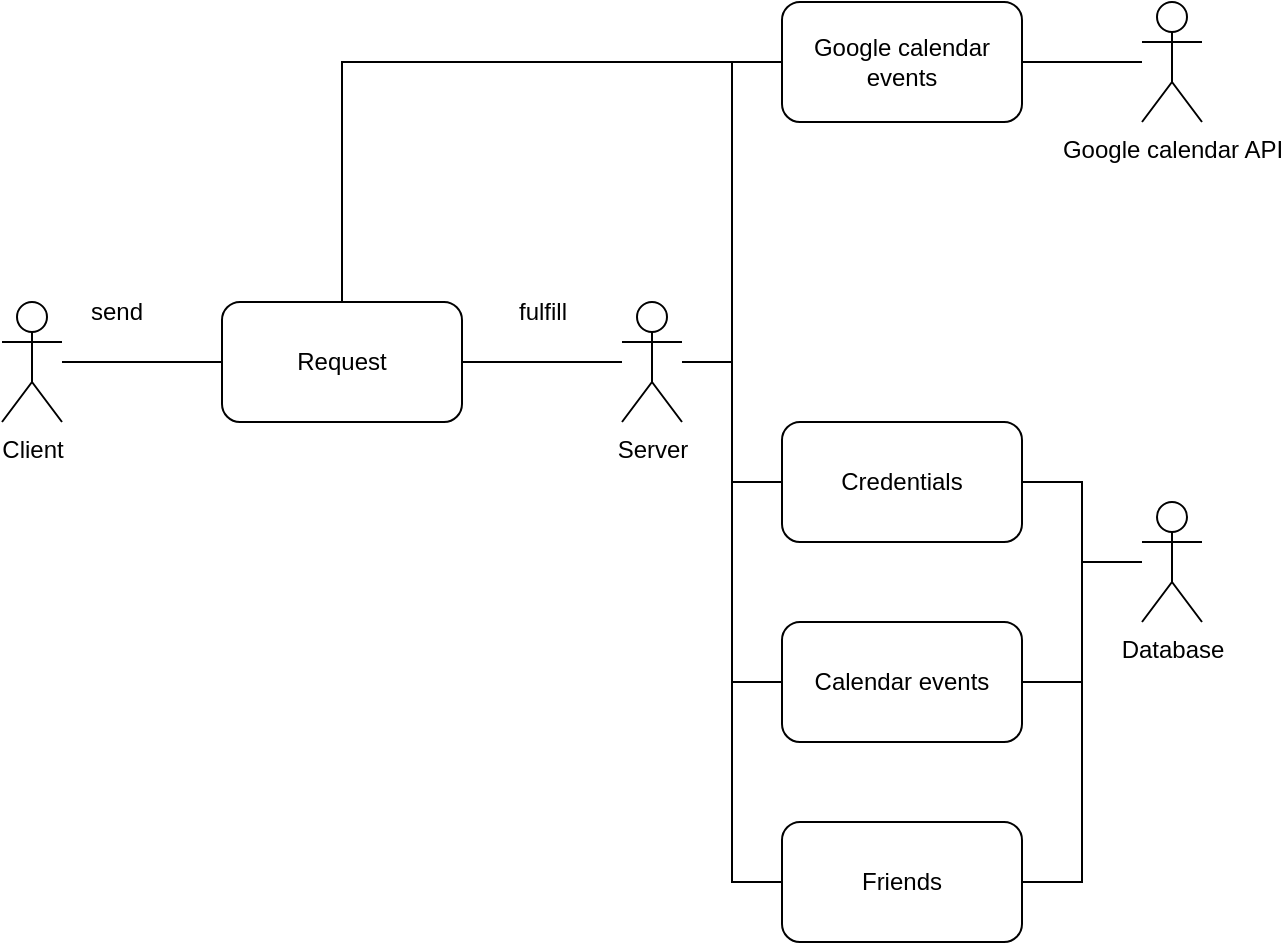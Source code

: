 <mxfile version="10.6.3" type="device"><diagram id="G0emDN0RpI0hrHVHunxv" name="Page-1"><mxGraphModel dx="1394" dy="753" grid="1" gridSize="10" guides="1" tooltips="1" connect="1" arrows="1" fold="1" page="1" pageScale="1" pageWidth="850" pageHeight="1100" math="0" shadow="0"><root><mxCell id="0"/><mxCell id="1" parent="0"/><mxCell id="LyppPNaW---orSMxDMk1-10" value="" style="edgeStyle=orthogonalEdgeStyle;rounded=0;orthogonalLoop=1;jettySize=auto;html=1;entryX=0;entryY=0.5;entryDx=0;entryDy=0;endArrow=none;endFill=0;" edge="1" parent="1" source="LyppPNaW---orSMxDMk1-3" target="LyppPNaW---orSMxDMk1-13"><mxGeometry relative="1" as="geometry"><mxPoint x="250" y="190" as="targetPoint"/></mxGeometry></mxCell><mxCell id="LyppPNaW---orSMxDMk1-3" value="Client" style="shape=umlActor;verticalLabelPosition=bottom;labelBackgroundColor=#ffffff;verticalAlign=top;html=1;outlineConnect=0;" vertex="1" parent="1"><mxGeometry x="140" y="160" width="30" height="60" as="geometry"/></mxCell><mxCell id="LyppPNaW---orSMxDMk1-18" value="" style="edgeStyle=orthogonalEdgeStyle;rounded=0;orthogonalLoop=1;jettySize=auto;html=1;exitX=1;exitY=0.5;exitDx=0;exitDy=0;endArrow=none;endFill=0;" edge="1" parent="1" source="LyppPNaW---orSMxDMk1-13" target="LyppPNaW---orSMxDMk1-17"><mxGeometry relative="1" as="geometry"><mxPoint x="280" y="190" as="sourcePoint"/></mxGeometry></mxCell><mxCell id="LyppPNaW---orSMxDMk1-24" style="edgeStyle=orthogonalEdgeStyle;rounded=0;orthogonalLoop=1;jettySize=auto;html=1;entryX=0;entryY=0.5;entryDx=0;entryDy=0;endArrow=none;endFill=0;" edge="1" parent="1" source="LyppPNaW---orSMxDMk1-17" target="LyppPNaW---orSMxDMk1-21"><mxGeometry relative="1" as="geometry"/></mxCell><mxCell id="LyppPNaW---orSMxDMk1-28" style="edgeStyle=orthogonalEdgeStyle;rounded=0;orthogonalLoop=1;jettySize=auto;html=1;entryX=0;entryY=0.5;entryDx=0;entryDy=0;endArrow=none;endFill=0;" edge="1" parent="1" source="LyppPNaW---orSMxDMk1-17" target="LyppPNaW---orSMxDMk1-25"><mxGeometry relative="1" as="geometry"/></mxCell><mxCell id="LyppPNaW---orSMxDMk1-33" style="edgeStyle=orthogonalEdgeStyle;rounded=0;orthogonalLoop=1;jettySize=auto;html=1;entryX=0;entryY=0.5;entryDx=0;entryDy=0;endArrow=none;endFill=0;" edge="1" parent="1" source="LyppPNaW---orSMxDMk1-17" target="LyppPNaW---orSMxDMk1-31"><mxGeometry relative="1" as="geometry"/></mxCell><mxCell id="LyppPNaW---orSMxDMk1-46" style="edgeStyle=orthogonalEdgeStyle;rounded=0;orthogonalLoop=1;jettySize=auto;html=1;entryX=0;entryY=0.5;entryDx=0;entryDy=0;endArrow=none;endFill=0;" edge="1" parent="1" source="LyppPNaW---orSMxDMk1-17" target="LyppPNaW---orSMxDMk1-44"><mxGeometry relative="1" as="geometry"/></mxCell><mxCell id="LyppPNaW---orSMxDMk1-17" value="&lt;div&gt;Server&lt;/div&gt;" style="shape=umlActor;verticalLabelPosition=bottom;labelBackgroundColor=#ffffff;verticalAlign=top;html=1;outlineConnect=0;" vertex="1" parent="1"><mxGeometry x="450" y="160" width="30" height="60" as="geometry"/></mxCell><mxCell id="LyppPNaW---orSMxDMk1-41" style="edgeStyle=orthogonalEdgeStyle;rounded=0;orthogonalLoop=1;jettySize=auto;html=1;entryX=0;entryY=0.5;entryDx=0;entryDy=0;endArrow=none;endFill=0;exitX=0.5;exitY=0;exitDx=0;exitDy=0;" edge="1" parent="1" source="LyppPNaW---orSMxDMk1-13" target="LyppPNaW---orSMxDMk1-31"><mxGeometry relative="1" as="geometry"/></mxCell><mxCell id="LyppPNaW---orSMxDMk1-13" value="Request" style="rounded=1;whiteSpace=wrap;html=1;" vertex="1" parent="1"><mxGeometry x="250" y="160" width="120" height="60" as="geometry"/></mxCell><mxCell id="LyppPNaW---orSMxDMk1-14" value="fulfill" style="text;html=1;strokeColor=none;fillColor=none;align=center;verticalAlign=middle;whiteSpace=wrap;rounded=0;" vertex="1" parent="1"><mxGeometry x="382.5" y="150" width="55" height="30" as="geometry"/></mxCell><mxCell id="LyppPNaW---orSMxDMk1-15" value="send" style="text;html=1;strokeColor=none;fillColor=none;align=center;verticalAlign=middle;whiteSpace=wrap;rounded=0;" vertex="1" parent="1"><mxGeometry x="170" y="150" width="55" height="30" as="geometry"/></mxCell><mxCell id="LyppPNaW---orSMxDMk1-23" style="edgeStyle=orthogonalEdgeStyle;rounded=0;orthogonalLoop=1;jettySize=auto;html=1;entryX=1;entryY=0.5;entryDx=0;entryDy=0;endArrow=none;endFill=0;" edge="1" parent="1" source="LyppPNaW---orSMxDMk1-16" target="LyppPNaW---orSMxDMk1-21"><mxGeometry relative="1" as="geometry"/></mxCell><mxCell id="LyppPNaW---orSMxDMk1-27" style="edgeStyle=orthogonalEdgeStyle;rounded=0;orthogonalLoop=1;jettySize=auto;html=1;entryX=1;entryY=0.5;entryDx=0;entryDy=0;endArrow=none;endFill=0;" edge="1" parent="1" source="LyppPNaW---orSMxDMk1-16" target="LyppPNaW---orSMxDMk1-25"><mxGeometry relative="1" as="geometry"/></mxCell><mxCell id="LyppPNaW---orSMxDMk1-45" style="edgeStyle=orthogonalEdgeStyle;rounded=0;orthogonalLoop=1;jettySize=auto;html=1;entryX=1;entryY=0.5;entryDx=0;entryDy=0;endArrow=none;endFill=0;" edge="1" parent="1" source="LyppPNaW---orSMxDMk1-16" target="LyppPNaW---orSMxDMk1-44"><mxGeometry relative="1" as="geometry"/></mxCell><mxCell id="LyppPNaW---orSMxDMk1-16" value="&lt;div&gt;Database&lt;/div&gt;" style="shape=umlActor;verticalLabelPosition=bottom;labelBackgroundColor=#ffffff;verticalAlign=top;html=1;outlineConnect=0;" vertex="1" parent="1"><mxGeometry x="710" y="260" width="30" height="60" as="geometry"/></mxCell><mxCell id="LyppPNaW---orSMxDMk1-21" value="Credentials" style="rounded=1;whiteSpace=wrap;html=1;" vertex="1" parent="1"><mxGeometry x="530" y="220" width="120" height="60" as="geometry"/></mxCell><mxCell id="LyppPNaW---orSMxDMk1-25" value="Calendar events" style="rounded=1;whiteSpace=wrap;html=1;" vertex="1" parent="1"><mxGeometry x="530" y="320" width="120" height="60" as="geometry"/></mxCell><mxCell id="LyppPNaW---orSMxDMk1-40" style="edgeStyle=orthogonalEdgeStyle;rounded=0;orthogonalLoop=1;jettySize=auto;html=1;entryX=1;entryY=0.5;entryDx=0;entryDy=0;endArrow=none;endFill=0;" edge="1" parent="1" source="LyppPNaW---orSMxDMk1-29" target="LyppPNaW---orSMxDMk1-31"><mxGeometry relative="1" as="geometry"/></mxCell><mxCell id="LyppPNaW---orSMxDMk1-29" value="Google calendar API" style="shape=umlActor;verticalLabelPosition=bottom;labelBackgroundColor=#ffffff;verticalAlign=top;html=1;outlineConnect=0;" vertex="1" parent="1"><mxGeometry x="710" y="10" width="30" height="60" as="geometry"/></mxCell><mxCell id="LyppPNaW---orSMxDMk1-31" value="Google calendar events" style="rounded=1;whiteSpace=wrap;html=1;" vertex="1" parent="1"><mxGeometry x="530" y="10" width="120" height="60" as="geometry"/></mxCell><mxCell id="LyppPNaW---orSMxDMk1-44" value="Friends" style="rounded=1;whiteSpace=wrap;html=1;" vertex="1" parent="1"><mxGeometry x="530" y="420" width="120" height="60" as="geometry"/></mxCell></root></mxGraphModel></diagram></mxfile>